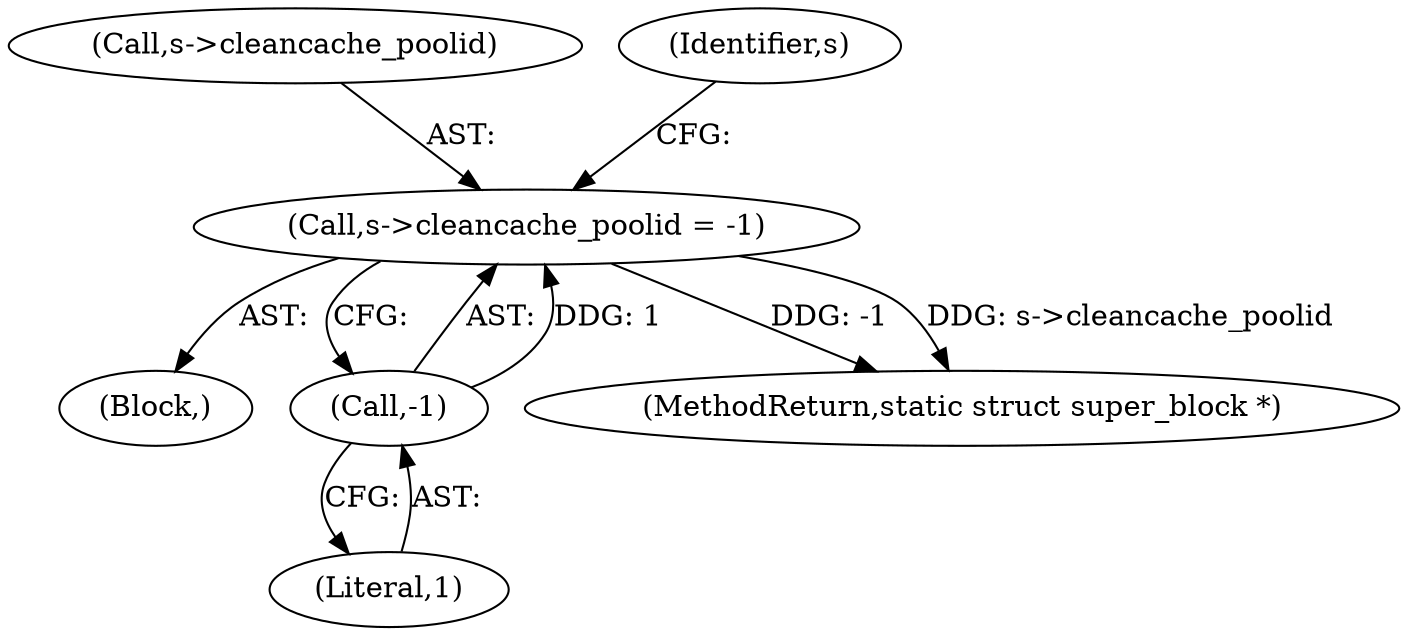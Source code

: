 digraph "0_linux_eee5cc2702929fd41cce28058dc6d6717f723f87_10@pointer" {
"1000307" [label="(Call,s->cleancache_poolid = -1)"];
"1000311" [label="(Call,-1)"];
"1000104" [label="(Block,)"];
"1000307" [label="(Call,s->cleancache_poolid = -1)"];
"1000308" [label="(Call,s->cleancache_poolid)"];
"1000311" [label="(Call,-1)"];
"1000355" [label="(MethodReturn,static struct super_block *)"];
"1000316" [label="(Identifier,s)"];
"1000312" [label="(Literal,1)"];
"1000307" -> "1000104"  [label="AST: "];
"1000307" -> "1000311"  [label="CFG: "];
"1000308" -> "1000307"  [label="AST: "];
"1000311" -> "1000307"  [label="AST: "];
"1000316" -> "1000307"  [label="CFG: "];
"1000307" -> "1000355"  [label="DDG: -1"];
"1000307" -> "1000355"  [label="DDG: s->cleancache_poolid"];
"1000311" -> "1000307"  [label="DDG: 1"];
"1000311" -> "1000312"  [label="CFG: "];
"1000312" -> "1000311"  [label="AST: "];
}
